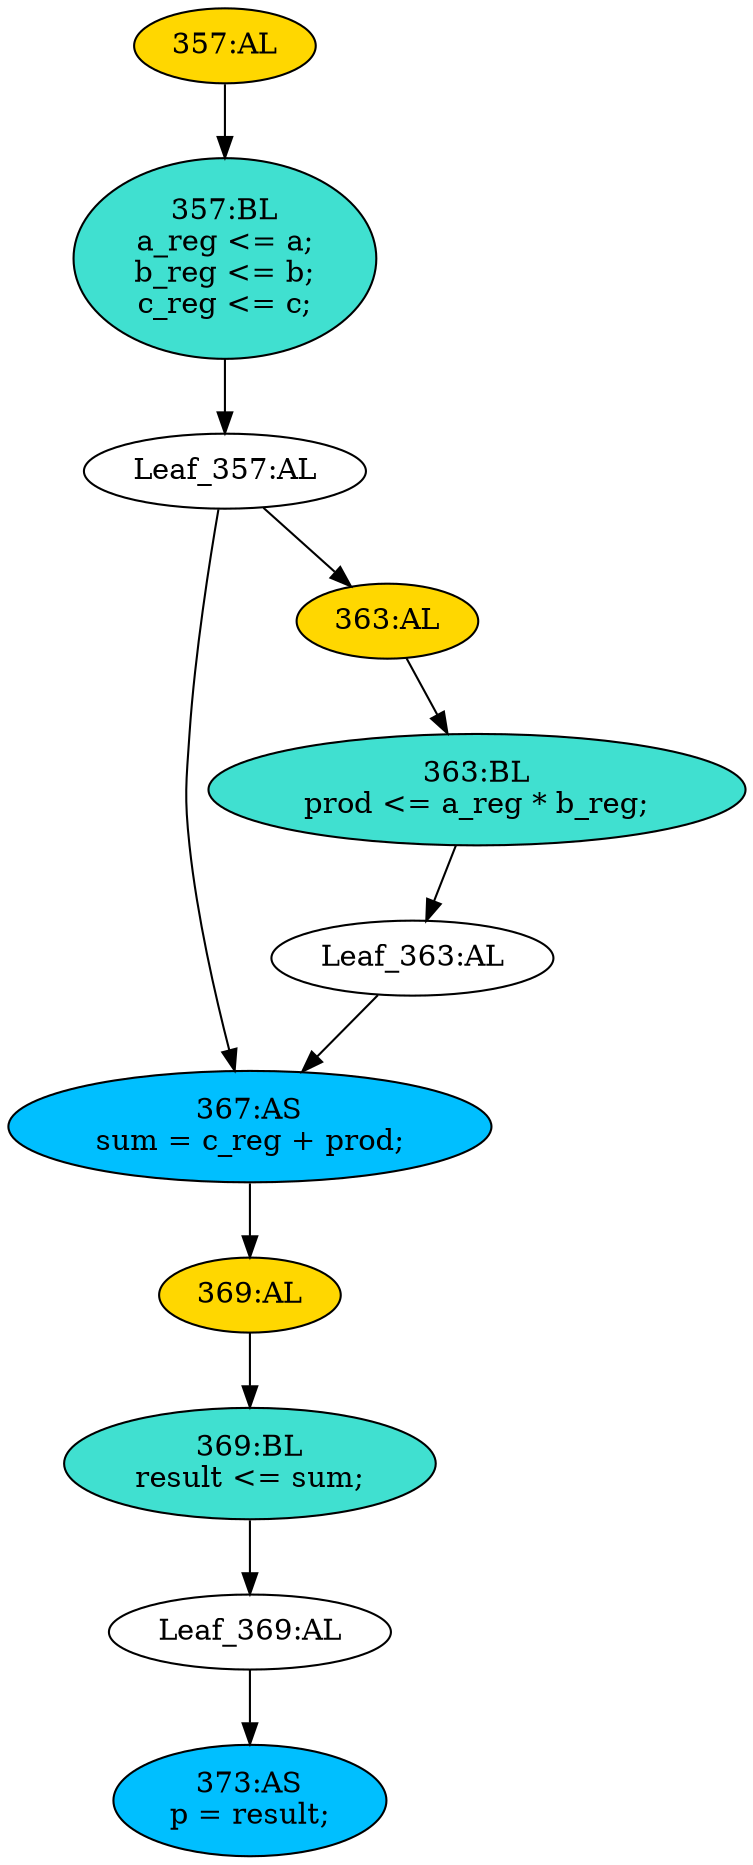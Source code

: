 strict digraph "compose( ,  )" {
	node [label="\N"];
	"Leaf_357:AL"	 [def_var="['b_reg', 'c_reg', 'a_reg']",
		label="Leaf_357:AL"];
	"367:AS"	 [ast="<pyverilog.vparser.ast.Assign object at 0x7f4056fc4350>",
		def_var="['sum']",
		fillcolor=deepskyblue,
		label="367:AS
sum = c_reg + prod;",
		statements="[]",
		style=filled,
		typ=Assign,
		use_var="['c_reg', 'prod']"];
	"Leaf_357:AL" -> "367:AS";
	"363:AL"	 [ast="<pyverilog.vparser.ast.Always object at 0x7f4056fc6f50>",
		clk_sens=True,
		fillcolor=gold,
		label="363:AL",
		sens="['clk']",
		statements="[]",
		style=filled,
		typ=Always,
		use_var="['b_reg', 'a_reg']"];
	"Leaf_357:AL" -> "363:AL";
	"369:AL"	 [ast="<pyverilog.vparser.ast.Always object at 0x7f4056fc44d0>",
		clk_sens=True,
		fillcolor=gold,
		label="369:AL",
		sens="['clk']",
		statements="[]",
		style=filled,
		typ=Always,
		use_var="['sum']"];
	"367:AS" -> "369:AL";
	"373:AS"	 [ast="<pyverilog.vparser.ast.Assign object at 0x7f4056fc4790>",
		def_var="['p']",
		fillcolor=deepskyblue,
		label="373:AS
p = result;",
		statements="[]",
		style=filled,
		typ=Assign,
		use_var="['result']"];
	"Leaf_369:AL"	 [def_var="['result']",
		label="Leaf_369:AL"];
	"Leaf_369:AL" -> "373:AS";
	"363:BL"	 [ast="<pyverilog.vparser.ast.Block object at 0x7f4056fc40d0>",
		fillcolor=turquoise,
		label="363:BL
prod <= a_reg * b_reg;",
		statements="[<pyverilog.vparser.ast.NonblockingSubstitution object at 0x7f4056fc4110>]",
		style=filled,
		typ=Block];
	"363:AL" -> "363:BL"	 [cond="[]",
		lineno=None];
	"357:BL"	 [ast="<pyverilog.vparser.ast.Block object at 0x7f4056fc6c50>",
		fillcolor=turquoise,
		label="357:BL
a_reg <= a;
b_reg <= b;
c_reg <= c;",
		statements="[<pyverilog.vparser.ast.NonblockingSubstitution object at 0x7f4056fc6b50>, <pyverilog.vparser.ast.NonblockingSubstitution object \
at 0x7f4056fc6c90>, <pyverilog.vparser.ast.NonblockingSubstitution object at 0x7f4056fc6dd0>]",
		style=filled,
		typ=Block];
	"357:BL" -> "Leaf_357:AL"	 [cond="[]",
		lineno=None];
	"Leaf_363:AL"	 [def_var="['prod']",
		label="Leaf_363:AL"];
	"363:BL" -> "Leaf_363:AL"	 [cond="[]",
		lineno=None];
	"357:AL"	 [ast="<pyverilog.vparser.ast.Always object at 0x7f4056fc6a50>",
		clk_sens=True,
		fillcolor=gold,
		label="357:AL",
		sens="['clk']",
		statements="[]",
		style=filled,
		typ=Always,
		use_var="['a', 'c', 'b']"];
	"357:AL" -> "357:BL"	 [cond="[]",
		lineno=None];
	"Leaf_363:AL" -> "367:AS";
	"369:BL"	 [ast="<pyverilog.vparser.ast.Block object at 0x7f4056fc4550>",
		fillcolor=turquoise,
		label="369:BL
result <= sum;",
		statements="[<pyverilog.vparser.ast.NonblockingSubstitution object at 0x7f4056fc45d0>]",
		style=filled,
		typ=Block];
	"369:AL" -> "369:BL"	 [cond="[]",
		lineno=None];
	"369:BL" -> "Leaf_369:AL"	 [cond="[]",
		lineno=None];
}
